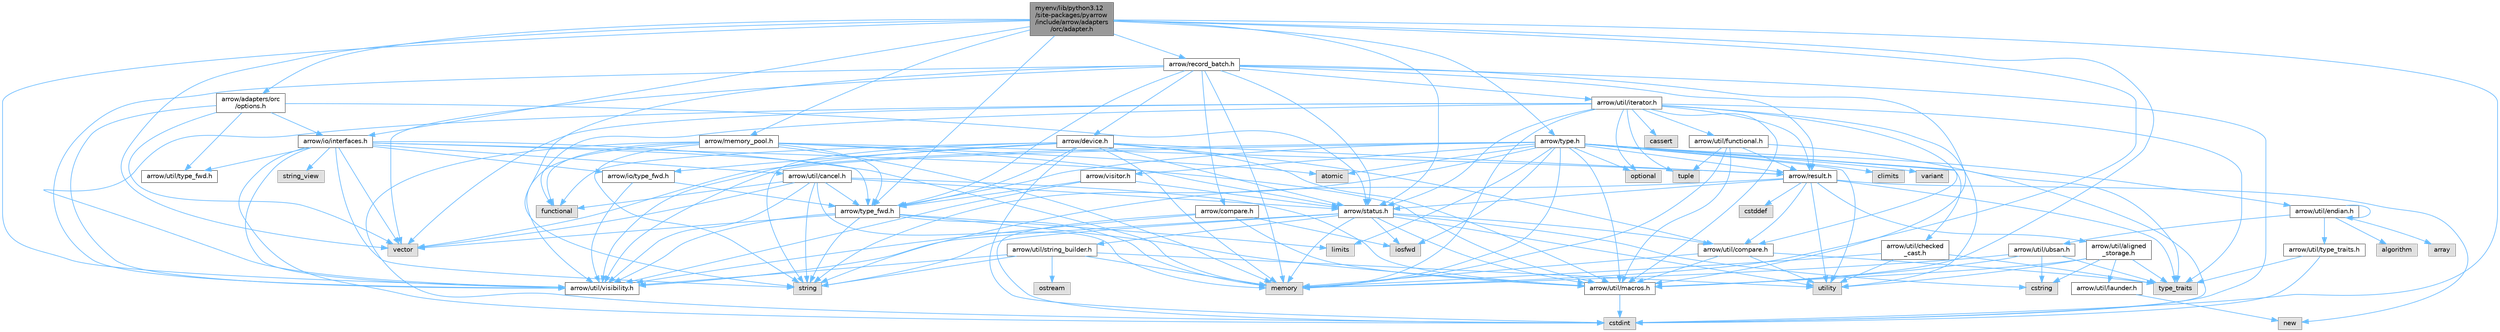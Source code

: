 digraph "myenv/lib/python3.12/site-packages/pyarrow/include/arrow/adapters/orc/adapter.h"
{
 // LATEX_PDF_SIZE
  bgcolor="transparent";
  edge [fontname=Helvetica,fontsize=10,labelfontname=Helvetica,labelfontsize=10];
  node [fontname=Helvetica,fontsize=10,shape=box,height=0.2,width=0.4];
  Node1 [id="Node000001",label="myenv/lib/python3.12\l/site-packages/pyarrow\l/include/arrow/adapters\l/orc/adapter.h",height=0.2,width=0.4,color="gray40", fillcolor="grey60", style="filled", fontcolor="black",tooltip=" "];
  Node1 -> Node2 [id="edge1_Node000001_Node000002",color="steelblue1",style="solid",tooltip=" "];
  Node2 [id="Node000002",label="cstdint",height=0.2,width=0.4,color="grey60", fillcolor="#E0E0E0", style="filled",tooltip=" "];
  Node1 -> Node3 [id="edge2_Node000001_Node000003",color="steelblue1",style="solid",tooltip=" "];
  Node3 [id="Node000003",label="memory",height=0.2,width=0.4,color="grey60", fillcolor="#E0E0E0", style="filled",tooltip=" "];
  Node1 -> Node4 [id="edge3_Node000001_Node000004",color="steelblue1",style="solid",tooltip=" "];
  Node4 [id="Node000004",label="vector",height=0.2,width=0.4,color="grey60", fillcolor="#E0E0E0", style="filled",tooltip=" "];
  Node1 -> Node5 [id="edge4_Node000001_Node000005",color="steelblue1",style="solid",tooltip=" "];
  Node5 [id="Node000005",label="arrow/adapters/orc\l/options.h",height=0.2,width=0.4,color="grey40", fillcolor="white", style="filled",URL="$adapters_2orc_2options_8h.html",tooltip=" "];
  Node5 -> Node4 [id="edge5_Node000005_Node000004",color="steelblue1",style="solid",tooltip=" "];
  Node5 -> Node6 [id="edge6_Node000005_Node000006",color="steelblue1",style="solid",tooltip=" "];
  Node6 [id="Node000006",label="arrow/io/interfaces.h",height=0.2,width=0.4,color="grey40", fillcolor="white", style="filled",URL="$interfaces_8h.html",tooltip=" "];
  Node6 -> Node2 [id="edge7_Node000006_Node000002",color="steelblue1",style="solid",tooltip=" "];
  Node6 -> Node3 [id="edge8_Node000006_Node000003",color="steelblue1",style="solid",tooltip=" "];
  Node6 -> Node7 [id="edge9_Node000006_Node000007",color="steelblue1",style="solid",tooltip=" "];
  Node7 [id="Node000007",label="string",height=0.2,width=0.4,color="grey60", fillcolor="#E0E0E0", style="filled",tooltip=" "];
  Node6 -> Node8 [id="edge10_Node000006_Node000008",color="steelblue1",style="solid",tooltip=" "];
  Node8 [id="Node000008",label="string_view",height=0.2,width=0.4,color="grey60", fillcolor="#E0E0E0", style="filled",tooltip=" "];
  Node6 -> Node4 [id="edge11_Node000006_Node000004",color="steelblue1",style="solid",tooltip=" "];
  Node6 -> Node9 [id="edge12_Node000006_Node000009",color="steelblue1",style="solid",tooltip=" "];
  Node9 [id="Node000009",label="arrow/io/type_fwd.h",height=0.2,width=0.4,color="grey40", fillcolor="white", style="filled",URL="$arrow_2io_2type__fwd_8h.html",tooltip=" "];
  Node9 -> Node10 [id="edge13_Node000009_Node000010",color="steelblue1",style="solid",tooltip=" "];
  Node10 [id="Node000010",label="arrow/type_fwd.h",height=0.2,width=0.4,color="grey40", fillcolor="white", style="filled",URL="$arrow_2type__fwd_8h.html",tooltip=" "];
  Node10 -> Node11 [id="edge14_Node000010_Node000011",color="steelblue1",style="solid",tooltip=" "];
  Node11 [id="Node000011",label="limits",height=0.2,width=0.4,color="grey60", fillcolor="#E0E0E0", style="filled",tooltip=" "];
  Node10 -> Node3 [id="edge15_Node000010_Node000003",color="steelblue1",style="solid",tooltip=" "];
  Node10 -> Node7 [id="edge16_Node000010_Node000007",color="steelblue1",style="solid",tooltip=" "];
  Node10 -> Node4 [id="edge17_Node000010_Node000004",color="steelblue1",style="solid",tooltip=" "];
  Node10 -> Node12 [id="edge18_Node000010_Node000012",color="steelblue1",style="solid",tooltip=" "];
  Node12 [id="Node000012",label="arrow/util/macros.h",height=0.2,width=0.4,color="grey40", fillcolor="white", style="filled",URL="$macros_8h.html",tooltip=" "];
  Node12 -> Node2 [id="edge19_Node000012_Node000002",color="steelblue1",style="solid",tooltip=" "];
  Node10 -> Node13 [id="edge20_Node000010_Node000013",color="steelblue1",style="solid",tooltip=" "];
  Node13 [id="Node000013",label="arrow/util/visibility.h",height=0.2,width=0.4,color="grey40", fillcolor="white", style="filled",URL="$include_2arrow_2util_2visibility_8h.html",tooltip=" "];
  Node9 -> Node13 [id="edge21_Node000009_Node000013",color="steelblue1",style="solid",tooltip=" "];
  Node6 -> Node10 [id="edge22_Node000006_Node000010",color="steelblue1",style="solid",tooltip=" "];
  Node6 -> Node14 [id="edge23_Node000006_Node000014",color="steelblue1",style="solid",tooltip=" "];
  Node14 [id="Node000014",label="arrow/util/cancel.h",height=0.2,width=0.4,color="grey40", fillcolor="white", style="filled",URL="$cancel_8h.html",tooltip=" "];
  Node14 -> Node15 [id="edge24_Node000014_Node000015",color="steelblue1",style="solid",tooltip=" "];
  Node15 [id="Node000015",label="functional",height=0.2,width=0.4,color="grey60", fillcolor="#E0E0E0", style="filled",tooltip=" "];
  Node14 -> Node3 [id="edge25_Node000014_Node000003",color="steelblue1",style="solid",tooltip=" "];
  Node14 -> Node7 [id="edge26_Node000014_Node000007",color="steelblue1",style="solid",tooltip=" "];
  Node14 -> Node4 [id="edge27_Node000014_Node000004",color="steelblue1",style="solid",tooltip=" "];
  Node14 -> Node16 [id="edge28_Node000014_Node000016",color="steelblue1",style="solid",tooltip=" "];
  Node16 [id="Node000016",label="arrow/status.h",height=0.2,width=0.4,color="grey40", fillcolor="white", style="filled",URL="$status_8h.html",tooltip=" "];
  Node16 -> Node17 [id="edge29_Node000016_Node000017",color="steelblue1",style="solid",tooltip=" "];
  Node17 [id="Node000017",label="cstring",height=0.2,width=0.4,color="grey60", fillcolor="#E0E0E0", style="filled",tooltip=" "];
  Node16 -> Node18 [id="edge30_Node000016_Node000018",color="steelblue1",style="solid",tooltip=" "];
  Node18 [id="Node000018",label="iosfwd",height=0.2,width=0.4,color="grey60", fillcolor="#E0E0E0", style="filled",tooltip=" "];
  Node16 -> Node3 [id="edge31_Node000016_Node000003",color="steelblue1",style="solid",tooltip=" "];
  Node16 -> Node7 [id="edge32_Node000016_Node000007",color="steelblue1",style="solid",tooltip=" "];
  Node16 -> Node19 [id="edge33_Node000016_Node000019",color="steelblue1",style="solid",tooltip=" "];
  Node19 [id="Node000019",label="utility",height=0.2,width=0.4,color="grey60", fillcolor="#E0E0E0", style="filled",tooltip=" "];
  Node16 -> Node20 [id="edge34_Node000016_Node000020",color="steelblue1",style="solid",tooltip=" "];
  Node20 [id="Node000020",label="arrow/util/compare.h",height=0.2,width=0.4,color="grey40", fillcolor="white", style="filled",URL="$util_2compare_8h.html",tooltip=" "];
  Node20 -> Node3 [id="edge35_Node000020_Node000003",color="steelblue1",style="solid",tooltip=" "];
  Node20 -> Node21 [id="edge36_Node000020_Node000021",color="steelblue1",style="solid",tooltip=" "];
  Node21 [id="Node000021",label="type_traits",height=0.2,width=0.4,color="grey60", fillcolor="#E0E0E0", style="filled",tooltip=" "];
  Node20 -> Node19 [id="edge37_Node000020_Node000019",color="steelblue1",style="solid",tooltip=" "];
  Node20 -> Node12 [id="edge38_Node000020_Node000012",color="steelblue1",style="solid",tooltip=" "];
  Node16 -> Node12 [id="edge39_Node000016_Node000012",color="steelblue1",style="solid",tooltip=" "];
  Node16 -> Node22 [id="edge40_Node000016_Node000022",color="steelblue1",style="solid",tooltip=" "];
  Node22 [id="Node000022",label="arrow/util/string_builder.h",height=0.2,width=0.4,color="grey40", fillcolor="white", style="filled",URL="$string__builder_8h.html",tooltip=" "];
  Node22 -> Node3 [id="edge41_Node000022_Node000003",color="steelblue1",style="solid",tooltip=" "];
  Node22 -> Node23 [id="edge42_Node000022_Node000023",color="steelblue1",style="solid",tooltip=" "];
  Node23 [id="Node000023",label="ostream",height=0.2,width=0.4,color="grey60", fillcolor="#E0E0E0", style="filled",tooltip=" "];
  Node22 -> Node7 [id="edge43_Node000022_Node000007",color="steelblue1",style="solid",tooltip=" "];
  Node22 -> Node19 [id="edge44_Node000022_Node000019",color="steelblue1",style="solid",tooltip=" "];
  Node22 -> Node13 [id="edge45_Node000022_Node000013",color="steelblue1",style="solid",tooltip=" "];
  Node16 -> Node13 [id="edge46_Node000016_Node000013",color="steelblue1",style="solid",tooltip=" "];
  Node14 -> Node10 [id="edge47_Node000014_Node000010",color="steelblue1",style="solid",tooltip=" "];
  Node14 -> Node12 [id="edge48_Node000014_Node000012",color="steelblue1",style="solid",tooltip=" "];
  Node14 -> Node13 [id="edge49_Node000014_Node000013",color="steelblue1",style="solid",tooltip=" "];
  Node6 -> Node12 [id="edge50_Node000006_Node000012",color="steelblue1",style="solid",tooltip=" "];
  Node6 -> Node24 [id="edge51_Node000006_Node000024",color="steelblue1",style="solid",tooltip=" "];
  Node24 [id="Node000024",label="arrow/util/type_fwd.h",height=0.2,width=0.4,color="grey40", fillcolor="white", style="filled",URL="$arrow_2util_2type__fwd_8h.html",tooltip=" "];
  Node6 -> Node13 [id="edge52_Node000006_Node000013",color="steelblue1",style="solid",tooltip=" "];
  Node5 -> Node16 [id="edge53_Node000005_Node000016",color="steelblue1",style="solid",tooltip=" "];
  Node5 -> Node24 [id="edge54_Node000005_Node000024",color="steelblue1",style="solid",tooltip=" "];
  Node5 -> Node13 [id="edge55_Node000005_Node000013",color="steelblue1",style="solid",tooltip=" "];
  Node1 -> Node6 [id="edge56_Node000001_Node000006",color="steelblue1",style="solid",tooltip=" "];
  Node1 -> Node25 [id="edge57_Node000001_Node000025",color="steelblue1",style="solid",tooltip=" "];
  Node25 [id="Node000025",label="arrow/memory_pool.h",height=0.2,width=0.4,color="grey40", fillcolor="white", style="filled",URL="$memory__pool_8h.html",tooltip=" "];
  Node25 -> Node26 [id="edge58_Node000025_Node000026",color="steelblue1",style="solid",tooltip=" "];
  Node26 [id="Node000026",label="atomic",height=0.2,width=0.4,color="grey60", fillcolor="#E0E0E0", style="filled",tooltip=" "];
  Node25 -> Node2 [id="edge59_Node000025_Node000002",color="steelblue1",style="solid",tooltip=" "];
  Node25 -> Node15 [id="edge60_Node000025_Node000015",color="steelblue1",style="solid",tooltip=" "];
  Node25 -> Node3 [id="edge61_Node000025_Node000003",color="steelblue1",style="solid",tooltip=" "];
  Node25 -> Node7 [id="edge62_Node000025_Node000007",color="steelblue1",style="solid",tooltip=" "];
  Node25 -> Node27 [id="edge63_Node000025_Node000027",color="steelblue1",style="solid",tooltip=" "];
  Node27 [id="Node000027",label="arrow/result.h",height=0.2,width=0.4,color="grey40", fillcolor="white", style="filled",URL="$result_8h.html",tooltip=" "];
  Node27 -> Node28 [id="edge64_Node000027_Node000028",color="steelblue1",style="solid",tooltip=" "];
  Node28 [id="Node000028",label="cstddef",height=0.2,width=0.4,color="grey60", fillcolor="#E0E0E0", style="filled",tooltip=" "];
  Node27 -> Node29 [id="edge65_Node000027_Node000029",color="steelblue1",style="solid",tooltip=" "];
  Node29 [id="Node000029",label="new",height=0.2,width=0.4,color="grey60", fillcolor="#E0E0E0", style="filled",tooltip=" "];
  Node27 -> Node7 [id="edge66_Node000027_Node000007",color="steelblue1",style="solid",tooltip=" "];
  Node27 -> Node21 [id="edge67_Node000027_Node000021",color="steelblue1",style="solid",tooltip=" "];
  Node27 -> Node19 [id="edge68_Node000027_Node000019",color="steelblue1",style="solid",tooltip=" "];
  Node27 -> Node16 [id="edge69_Node000027_Node000016",color="steelblue1",style="solid",tooltip=" "];
  Node27 -> Node30 [id="edge70_Node000027_Node000030",color="steelblue1",style="solid",tooltip=" "];
  Node30 [id="Node000030",label="arrow/util/aligned\l_storage.h",height=0.2,width=0.4,color="grey40", fillcolor="white", style="filled",URL="$aligned__storage_8h.html",tooltip=" "];
  Node30 -> Node17 [id="edge71_Node000030_Node000017",color="steelblue1",style="solid",tooltip=" "];
  Node30 -> Node21 [id="edge72_Node000030_Node000021",color="steelblue1",style="solid",tooltip=" "];
  Node30 -> Node19 [id="edge73_Node000030_Node000019",color="steelblue1",style="solid",tooltip=" "];
  Node30 -> Node31 [id="edge74_Node000030_Node000031",color="steelblue1",style="solid",tooltip=" "];
  Node31 [id="Node000031",label="arrow/util/launder.h",height=0.2,width=0.4,color="grey40", fillcolor="white", style="filled",URL="$launder_8h.html",tooltip=" "];
  Node31 -> Node29 [id="edge75_Node000031_Node000029",color="steelblue1",style="solid",tooltip=" "];
  Node30 -> Node12 [id="edge76_Node000030_Node000012",color="steelblue1",style="solid",tooltip=" "];
  Node27 -> Node20 [id="edge77_Node000027_Node000020",color="steelblue1",style="solid",tooltip=" "];
  Node25 -> Node16 [id="edge78_Node000025_Node000016",color="steelblue1",style="solid",tooltip=" "];
  Node25 -> Node10 [id="edge79_Node000025_Node000010",color="steelblue1",style="solid",tooltip=" "];
  Node25 -> Node13 [id="edge80_Node000025_Node000013",color="steelblue1",style="solid",tooltip=" "];
  Node1 -> Node32 [id="edge81_Node000001_Node000032",color="steelblue1",style="solid",tooltip=" "];
  Node32 [id="Node000032",label="arrow/record_batch.h",height=0.2,width=0.4,color="grey40", fillcolor="white", style="filled",URL="$record__batch_8h.html",tooltip=" "];
  Node32 -> Node2 [id="edge82_Node000032_Node000002",color="steelblue1",style="solid",tooltip=" "];
  Node32 -> Node3 [id="edge83_Node000032_Node000003",color="steelblue1",style="solid",tooltip=" "];
  Node32 -> Node7 [id="edge84_Node000032_Node000007",color="steelblue1",style="solid",tooltip=" "];
  Node32 -> Node4 [id="edge85_Node000032_Node000004",color="steelblue1",style="solid",tooltip=" "];
  Node32 -> Node33 [id="edge86_Node000032_Node000033",color="steelblue1",style="solid",tooltip=" "];
  Node33 [id="Node000033",label="arrow/compare.h",height=0.2,width=0.4,color="grey40", fillcolor="white", style="filled",URL="$compare_8h.html",tooltip=" "];
  Node33 -> Node2 [id="edge87_Node000033_Node000002",color="steelblue1",style="solid",tooltip=" "];
  Node33 -> Node18 [id="edge88_Node000033_Node000018",color="steelblue1",style="solid",tooltip=" "];
  Node33 -> Node12 [id="edge89_Node000033_Node000012",color="steelblue1",style="solid",tooltip=" "];
  Node33 -> Node13 [id="edge90_Node000033_Node000013",color="steelblue1",style="solid",tooltip=" "];
  Node32 -> Node34 [id="edge91_Node000032_Node000034",color="steelblue1",style="solid",tooltip=" "];
  Node34 [id="Node000034",label="arrow/device.h",height=0.2,width=0.4,color="grey40", fillcolor="white", style="filled",URL="$device_8h.html",tooltip=" "];
  Node34 -> Node2 [id="edge92_Node000034_Node000002",color="steelblue1",style="solid",tooltip=" "];
  Node34 -> Node15 [id="edge93_Node000034_Node000015",color="steelblue1",style="solid",tooltip=" "];
  Node34 -> Node3 [id="edge94_Node000034_Node000003",color="steelblue1",style="solid",tooltip=" "];
  Node34 -> Node7 [id="edge95_Node000034_Node000007",color="steelblue1",style="solid",tooltip=" "];
  Node34 -> Node9 [id="edge96_Node000034_Node000009",color="steelblue1",style="solid",tooltip=" "];
  Node34 -> Node27 [id="edge97_Node000034_Node000027",color="steelblue1",style="solid",tooltip=" "];
  Node34 -> Node16 [id="edge98_Node000034_Node000016",color="steelblue1",style="solid",tooltip=" "];
  Node34 -> Node10 [id="edge99_Node000034_Node000010",color="steelblue1",style="solid",tooltip=" "];
  Node34 -> Node20 [id="edge100_Node000034_Node000020",color="steelblue1",style="solid",tooltip=" "];
  Node34 -> Node12 [id="edge101_Node000034_Node000012",color="steelblue1",style="solid",tooltip=" "];
  Node34 -> Node13 [id="edge102_Node000034_Node000013",color="steelblue1",style="solid",tooltip=" "];
  Node32 -> Node27 [id="edge103_Node000032_Node000027",color="steelblue1",style="solid",tooltip=" "];
  Node32 -> Node16 [id="edge104_Node000032_Node000016",color="steelblue1",style="solid",tooltip=" "];
  Node32 -> Node10 [id="edge105_Node000032_Node000010",color="steelblue1",style="solid",tooltip=" "];
  Node32 -> Node35 [id="edge106_Node000032_Node000035",color="steelblue1",style="solid",tooltip=" "];
  Node35 [id="Node000035",label="arrow/util/iterator.h",height=0.2,width=0.4,color="grey40", fillcolor="white", style="filled",URL="$iterator_8h.html",tooltip=" "];
  Node35 -> Node36 [id="edge107_Node000035_Node000036",color="steelblue1",style="solid",tooltip=" "];
  Node36 [id="Node000036",label="cassert",height=0.2,width=0.4,color="grey60", fillcolor="#E0E0E0", style="filled",tooltip=" "];
  Node35 -> Node15 [id="edge108_Node000035_Node000015",color="steelblue1",style="solid",tooltip=" "];
  Node35 -> Node3 [id="edge109_Node000035_Node000003",color="steelblue1",style="solid",tooltip=" "];
  Node35 -> Node37 [id="edge110_Node000035_Node000037",color="steelblue1",style="solid",tooltip=" "];
  Node37 [id="Node000037",label="optional",height=0.2,width=0.4,color="grey60", fillcolor="#E0E0E0", style="filled",tooltip=" "];
  Node35 -> Node38 [id="edge111_Node000035_Node000038",color="steelblue1",style="solid",tooltip=" "];
  Node38 [id="Node000038",label="tuple",height=0.2,width=0.4,color="grey60", fillcolor="#E0E0E0", style="filled",tooltip=" "];
  Node35 -> Node21 [id="edge112_Node000035_Node000021",color="steelblue1",style="solid",tooltip=" "];
  Node35 -> Node19 [id="edge113_Node000035_Node000019",color="steelblue1",style="solid",tooltip=" "];
  Node35 -> Node4 [id="edge114_Node000035_Node000004",color="steelblue1",style="solid",tooltip=" "];
  Node35 -> Node27 [id="edge115_Node000035_Node000027",color="steelblue1",style="solid",tooltip=" "];
  Node35 -> Node16 [id="edge116_Node000035_Node000016",color="steelblue1",style="solid",tooltip=" "];
  Node35 -> Node20 [id="edge117_Node000035_Node000020",color="steelblue1",style="solid",tooltip=" "];
  Node35 -> Node39 [id="edge118_Node000035_Node000039",color="steelblue1",style="solid",tooltip=" "];
  Node39 [id="Node000039",label="arrow/util/functional.h",height=0.2,width=0.4,color="grey40", fillcolor="white", style="filled",URL="$functional_8h.html",tooltip=" "];
  Node39 -> Node3 [id="edge119_Node000039_Node000003",color="steelblue1",style="solid",tooltip=" "];
  Node39 -> Node38 [id="edge120_Node000039_Node000038",color="steelblue1",style="solid",tooltip=" "];
  Node39 -> Node21 [id="edge121_Node000039_Node000021",color="steelblue1",style="solid",tooltip=" "];
  Node39 -> Node27 [id="edge122_Node000039_Node000027",color="steelblue1",style="solid",tooltip=" "];
  Node39 -> Node12 [id="edge123_Node000039_Node000012",color="steelblue1",style="solid",tooltip=" "];
  Node35 -> Node12 [id="edge124_Node000035_Node000012",color="steelblue1",style="solid",tooltip=" "];
  Node35 -> Node13 [id="edge125_Node000035_Node000013",color="steelblue1",style="solid",tooltip=" "];
  Node32 -> Node12 [id="edge126_Node000032_Node000012",color="steelblue1",style="solid",tooltip=" "];
  Node32 -> Node13 [id="edge127_Node000032_Node000013",color="steelblue1",style="solid",tooltip=" "];
  Node1 -> Node16 [id="edge128_Node000001_Node000016",color="steelblue1",style="solid",tooltip=" "];
  Node1 -> Node40 [id="edge129_Node000001_Node000040",color="steelblue1",style="solid",tooltip=" "];
  Node40 [id="Node000040",label="arrow/type.h",height=0.2,width=0.4,color="grey40", fillcolor="white", style="filled",URL="$type_8h.html",tooltip=" "];
  Node40 -> Node26 [id="edge130_Node000040_Node000026",color="steelblue1",style="solid",tooltip=" "];
  Node40 -> Node41 [id="edge131_Node000040_Node000041",color="steelblue1",style="solid",tooltip=" "];
  Node41 [id="Node000041",label="climits",height=0.2,width=0.4,color="grey60", fillcolor="#E0E0E0", style="filled",tooltip=" "];
  Node40 -> Node2 [id="edge132_Node000040_Node000002",color="steelblue1",style="solid",tooltip=" "];
  Node40 -> Node18 [id="edge133_Node000040_Node000018",color="steelblue1",style="solid",tooltip=" "];
  Node40 -> Node11 [id="edge134_Node000040_Node000011",color="steelblue1",style="solid",tooltip=" "];
  Node40 -> Node3 [id="edge135_Node000040_Node000003",color="steelblue1",style="solid",tooltip=" "];
  Node40 -> Node37 [id="edge136_Node000040_Node000037",color="steelblue1",style="solid",tooltip=" "];
  Node40 -> Node7 [id="edge137_Node000040_Node000007",color="steelblue1",style="solid",tooltip=" "];
  Node40 -> Node19 [id="edge138_Node000040_Node000019",color="steelblue1",style="solid",tooltip=" "];
  Node40 -> Node42 [id="edge139_Node000040_Node000042",color="steelblue1",style="solid",tooltip=" "];
  Node42 [id="Node000042",label="variant",height=0.2,width=0.4,color="grey60", fillcolor="#E0E0E0", style="filled",tooltip=" "];
  Node40 -> Node4 [id="edge140_Node000040_Node000004",color="steelblue1",style="solid",tooltip=" "];
  Node40 -> Node27 [id="edge141_Node000040_Node000027",color="steelblue1",style="solid",tooltip=" "];
  Node40 -> Node10 [id="edge142_Node000040_Node000010",color="steelblue1",style="solid",tooltip=" "];
  Node40 -> Node43 [id="edge143_Node000040_Node000043",color="steelblue1",style="solid",tooltip=" "];
  Node43 [id="Node000043",label="arrow/util/checked\l_cast.h",height=0.2,width=0.4,color="grey40", fillcolor="white", style="filled",URL="$checked__cast_8h.html",tooltip=" "];
  Node43 -> Node3 [id="edge144_Node000043_Node000003",color="steelblue1",style="solid",tooltip=" "];
  Node43 -> Node21 [id="edge145_Node000043_Node000021",color="steelblue1",style="solid",tooltip=" "];
  Node43 -> Node19 [id="edge146_Node000043_Node000019",color="steelblue1",style="solid",tooltip=" "];
  Node40 -> Node44 [id="edge147_Node000040_Node000044",color="steelblue1",style="solid",tooltip=" "];
  Node44 [id="Node000044",label="arrow/util/endian.h",height=0.2,width=0.4,color="grey40", fillcolor="white", style="filled",URL="$endian_8h.html",tooltip=" "];
  Node44 -> Node44 [id="edge148_Node000044_Node000044",color="steelblue1",style="solid",tooltip=" "];
  Node44 -> Node45 [id="edge149_Node000044_Node000045",color="steelblue1",style="solid",tooltip=" "];
  Node45 [id="Node000045",label="algorithm",height=0.2,width=0.4,color="grey60", fillcolor="#E0E0E0", style="filled",tooltip=" "];
  Node44 -> Node46 [id="edge150_Node000044_Node000046",color="steelblue1",style="solid",tooltip=" "];
  Node46 [id="Node000046",label="array",height=0.2,width=0.4,color="grey60", fillcolor="#E0E0E0", style="filled",tooltip=" "];
  Node44 -> Node47 [id="edge151_Node000044_Node000047",color="steelblue1",style="solid",tooltip=" "];
  Node47 [id="Node000047",label="arrow/util/type_traits.h",height=0.2,width=0.4,color="grey40", fillcolor="white", style="filled",URL="$include_2arrow_2util_2type__traits_8h.html",tooltip=" "];
  Node47 -> Node2 [id="edge152_Node000047_Node000002",color="steelblue1",style="solid",tooltip=" "];
  Node47 -> Node21 [id="edge153_Node000047_Node000021",color="steelblue1",style="solid",tooltip=" "];
  Node44 -> Node48 [id="edge154_Node000044_Node000048",color="steelblue1",style="solid",tooltip=" "];
  Node48 [id="Node000048",label="arrow/util/ubsan.h",height=0.2,width=0.4,color="grey40", fillcolor="white", style="filled",URL="$ubsan_8h.html",tooltip=" "];
  Node48 -> Node17 [id="edge155_Node000048_Node000017",color="steelblue1",style="solid",tooltip=" "];
  Node48 -> Node3 [id="edge156_Node000048_Node000003",color="steelblue1",style="solid",tooltip=" "];
  Node48 -> Node21 [id="edge157_Node000048_Node000021",color="steelblue1",style="solid",tooltip=" "];
  Node48 -> Node12 [id="edge158_Node000048_Node000012",color="steelblue1",style="solid",tooltip=" "];
  Node40 -> Node12 [id="edge159_Node000040_Node000012",color="steelblue1",style="solid",tooltip=" "];
  Node40 -> Node13 [id="edge160_Node000040_Node000013",color="steelblue1",style="solid",tooltip=" "];
  Node40 -> Node49 [id="edge161_Node000040_Node000049",color="steelblue1",style="solid",tooltip=" "];
  Node49 [id="Node000049",label="arrow/visitor.h",height=0.2,width=0.4,color="grey40", fillcolor="white", style="filled",URL="$visitor_8h.html",tooltip=" "];
  Node49 -> Node16 [id="edge162_Node000049_Node000016",color="steelblue1",style="solid",tooltip=" "];
  Node49 -> Node10 [id="edge163_Node000049_Node000010",color="steelblue1",style="solid",tooltip=" "];
  Node49 -> Node13 [id="edge164_Node000049_Node000013",color="steelblue1",style="solid",tooltip=" "];
  Node1 -> Node10 [id="edge165_Node000001_Node000010",color="steelblue1",style="solid",tooltip=" "];
  Node1 -> Node12 [id="edge166_Node000001_Node000012",color="steelblue1",style="solid",tooltip=" "];
  Node1 -> Node13 [id="edge167_Node000001_Node000013",color="steelblue1",style="solid",tooltip=" "];
}
